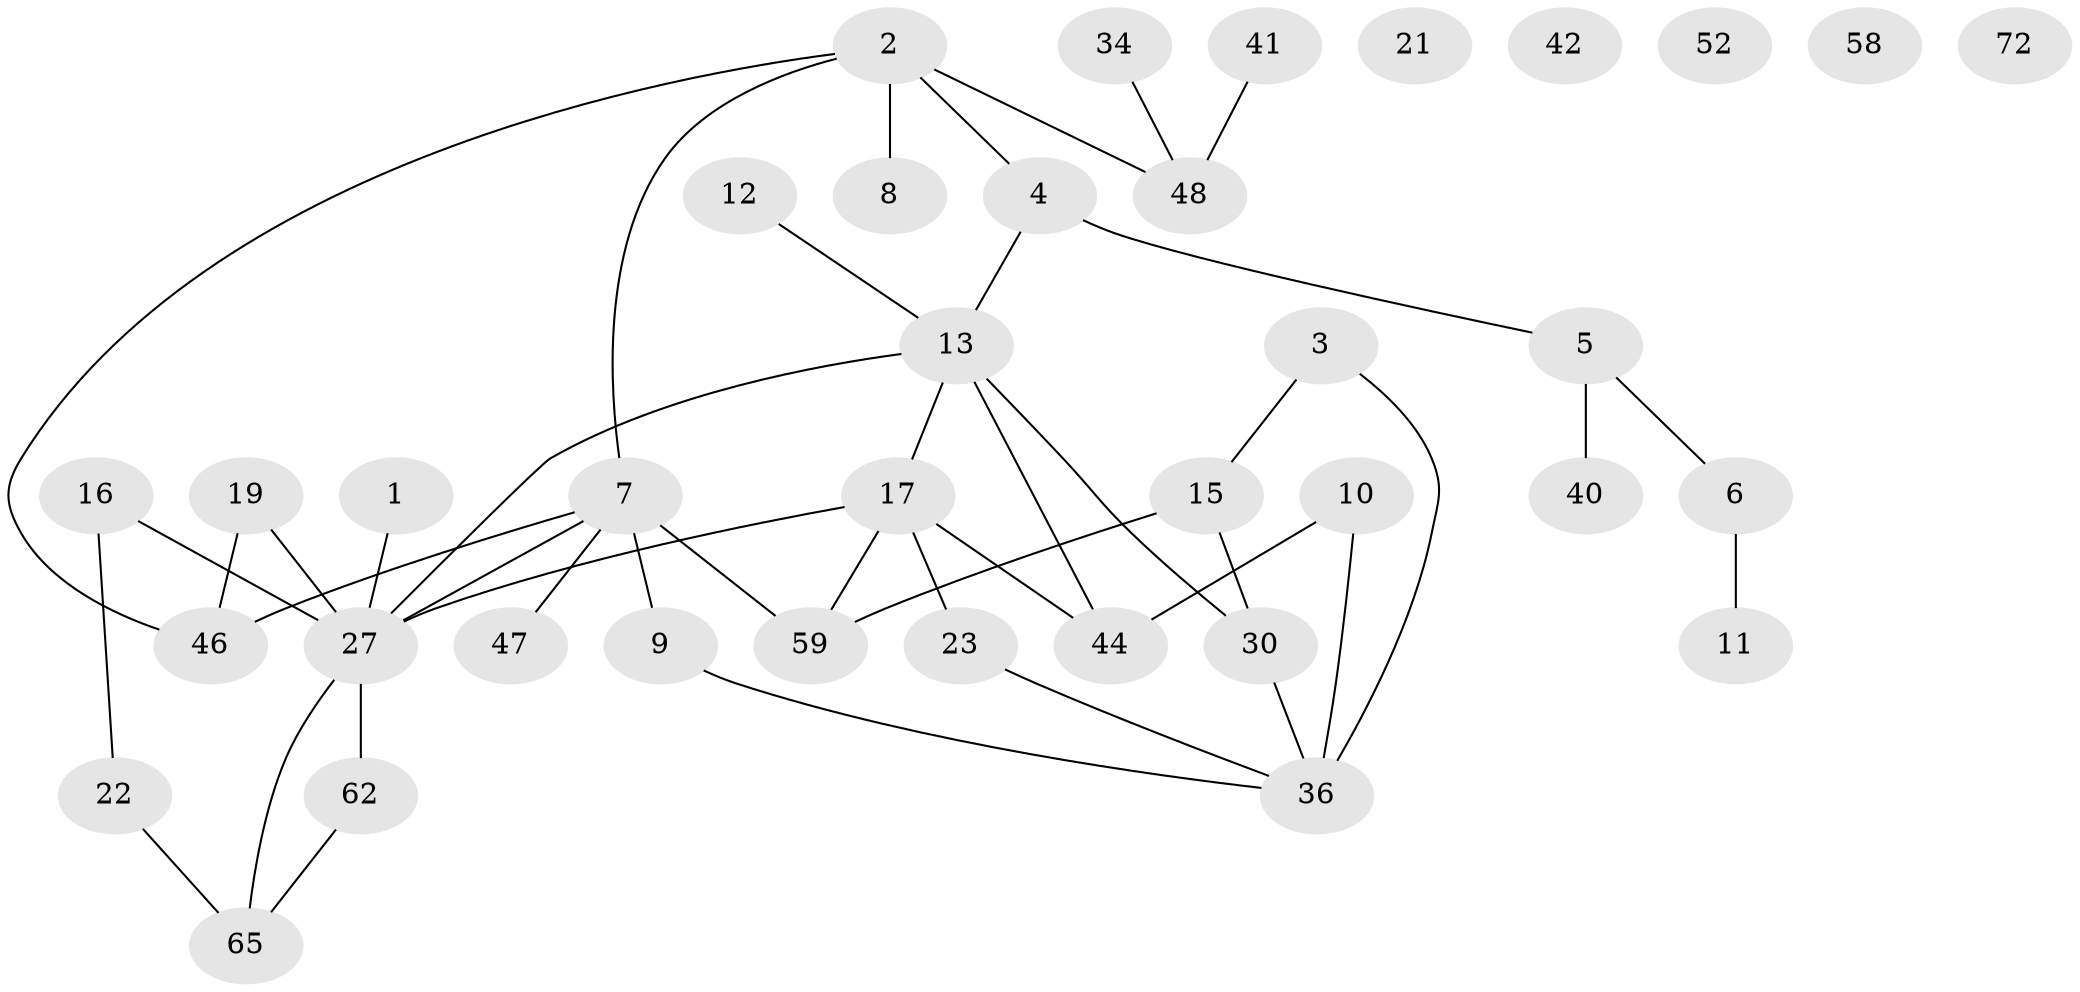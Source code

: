 // original degree distribution, {1: 0.30666666666666664, 3: 0.26666666666666666, 2: 0.22666666666666666, 6: 0.02666666666666667, 4: 0.08, 5: 0.04, 0: 0.05333333333333334}
// Generated by graph-tools (version 1.1) at 2025/13/03/09/25 04:13:04]
// undirected, 37 vertices, 44 edges
graph export_dot {
graph [start="1"]
  node [color=gray90,style=filled];
  1;
  2 [super="+66+55"];
  3 [super="+69+51"];
  4 [super="+61+20"];
  5 [super="+18+25"];
  6 [super="+71"];
  7 [super="+24"];
  8;
  9 [super="+33"];
  10 [super="+60+35"];
  11;
  12;
  13 [super="+14"];
  15 [super="+39+50"];
  16 [super="+67"];
  17 [super="+43"];
  19 [super="+29"];
  21 [super="+45"];
  22;
  23 [super="+26"];
  27 [super="+31+28"];
  30 [super="+49"];
  34;
  36;
  40;
  41;
  42;
  44 [super="+68+70+57"];
  46;
  47 [super="+53"];
  48 [super="+63"];
  52;
  58;
  59;
  62;
  65;
  72;
  1 -- 27;
  2 -- 4;
  2 -- 8;
  2 -- 46;
  2 -- 7;
  2 -- 48;
  3 -- 36;
  3 -- 15;
  4 -- 13;
  4 -- 5;
  5 -- 6;
  5 -- 40;
  6 -- 11;
  7 -- 27;
  7 -- 59;
  7 -- 46;
  7 -- 47;
  7 -- 9;
  9 -- 36;
  10 -- 36 [weight=2];
  10 -- 44;
  12 -- 13;
  13 -- 30;
  13 -- 44;
  13 -- 27;
  13 -- 17;
  15 -- 59;
  15 -- 30;
  16 -- 22;
  16 -- 27;
  17 -- 27;
  17 -- 23;
  17 -- 59;
  17 -- 44;
  19 -- 46 [weight=2];
  19 -- 27;
  22 -- 65;
  23 -- 36;
  27 -- 65;
  27 -- 62;
  30 -- 36;
  34 -- 48;
  41 -- 48;
  62 -- 65;
}
